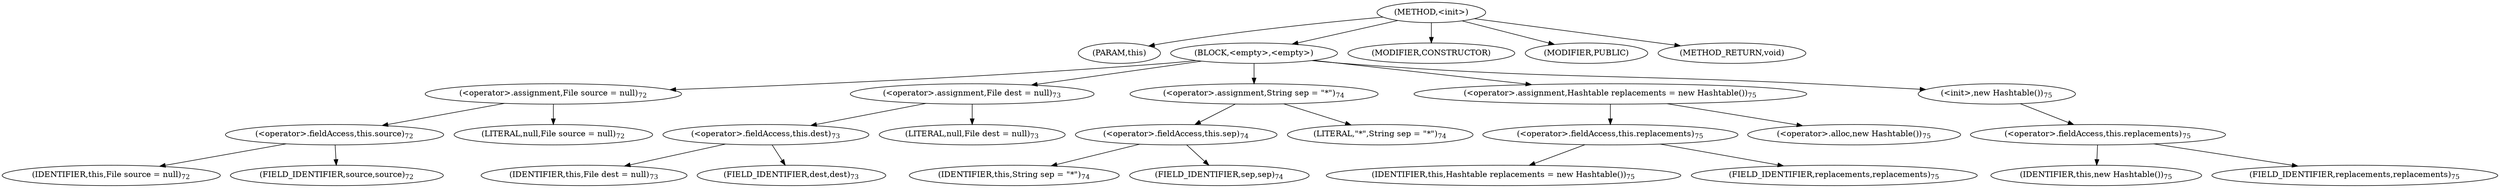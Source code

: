 digraph "&lt;init&gt;" {  
"376" [label = <(METHOD,&lt;init&gt;)> ]
"377" [label = <(PARAM,this)> ]
"378" [label = <(BLOCK,&lt;empty&gt;,&lt;empty&gt;)> ]
"379" [label = <(&lt;operator&gt;.assignment,File source = null)<SUB>72</SUB>> ]
"380" [label = <(&lt;operator&gt;.fieldAccess,this.source)<SUB>72</SUB>> ]
"381" [label = <(IDENTIFIER,this,File source = null)<SUB>72</SUB>> ]
"382" [label = <(FIELD_IDENTIFIER,source,source)<SUB>72</SUB>> ]
"383" [label = <(LITERAL,null,File source = null)<SUB>72</SUB>> ]
"384" [label = <(&lt;operator&gt;.assignment,File dest = null)<SUB>73</SUB>> ]
"385" [label = <(&lt;operator&gt;.fieldAccess,this.dest)<SUB>73</SUB>> ]
"386" [label = <(IDENTIFIER,this,File dest = null)<SUB>73</SUB>> ]
"387" [label = <(FIELD_IDENTIFIER,dest,dest)<SUB>73</SUB>> ]
"388" [label = <(LITERAL,null,File dest = null)<SUB>73</SUB>> ]
"389" [label = <(&lt;operator&gt;.assignment,String sep = &quot;*&quot;)<SUB>74</SUB>> ]
"390" [label = <(&lt;operator&gt;.fieldAccess,this.sep)<SUB>74</SUB>> ]
"391" [label = <(IDENTIFIER,this,String sep = &quot;*&quot;)<SUB>74</SUB>> ]
"392" [label = <(FIELD_IDENTIFIER,sep,sep)<SUB>74</SUB>> ]
"393" [label = <(LITERAL,&quot;*&quot;,String sep = &quot;*&quot;)<SUB>74</SUB>> ]
"394" [label = <(&lt;operator&gt;.assignment,Hashtable replacements = new Hashtable())<SUB>75</SUB>> ]
"395" [label = <(&lt;operator&gt;.fieldAccess,this.replacements)<SUB>75</SUB>> ]
"396" [label = <(IDENTIFIER,this,Hashtable replacements = new Hashtable())<SUB>75</SUB>> ]
"397" [label = <(FIELD_IDENTIFIER,replacements,replacements)<SUB>75</SUB>> ]
"398" [label = <(&lt;operator&gt;.alloc,new Hashtable())<SUB>75</SUB>> ]
"399" [label = <(&lt;init&gt;,new Hashtable())<SUB>75</SUB>> ]
"400" [label = <(&lt;operator&gt;.fieldAccess,this.replacements)<SUB>75</SUB>> ]
"401" [label = <(IDENTIFIER,this,new Hashtable())<SUB>75</SUB>> ]
"402" [label = <(FIELD_IDENTIFIER,replacements,replacements)<SUB>75</SUB>> ]
"403" [label = <(MODIFIER,CONSTRUCTOR)> ]
"404" [label = <(MODIFIER,PUBLIC)> ]
"405" [label = <(METHOD_RETURN,void)> ]
  "376" -> "377" 
  "376" -> "378" 
  "376" -> "403" 
  "376" -> "404" 
  "376" -> "405" 
  "378" -> "379" 
  "378" -> "384" 
  "378" -> "389" 
  "378" -> "394" 
  "378" -> "399" 
  "379" -> "380" 
  "379" -> "383" 
  "380" -> "381" 
  "380" -> "382" 
  "384" -> "385" 
  "384" -> "388" 
  "385" -> "386" 
  "385" -> "387" 
  "389" -> "390" 
  "389" -> "393" 
  "390" -> "391" 
  "390" -> "392" 
  "394" -> "395" 
  "394" -> "398" 
  "395" -> "396" 
  "395" -> "397" 
  "399" -> "400" 
  "400" -> "401" 
  "400" -> "402" 
}
